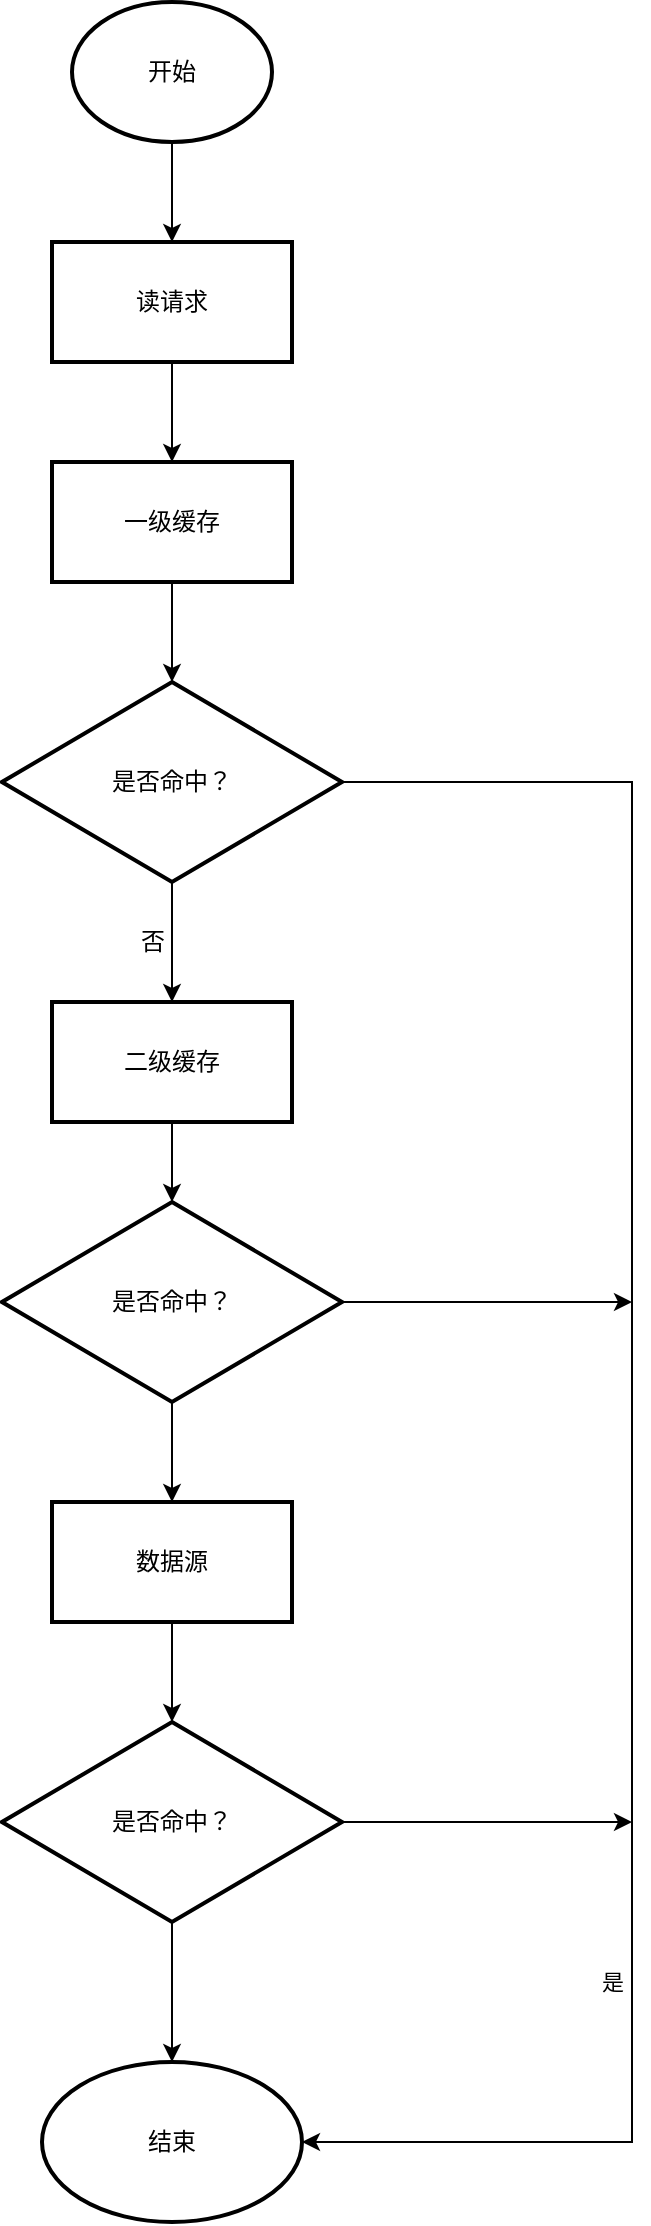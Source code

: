 <mxfile version="15.2.7" type="device"><diagram id="kgpKYQtTHZ0yAKxKKP6v" name="Page-1"><mxGraphModel dx="1086" dy="806" grid="1" gridSize="10" guides="1" tooltips="1" connect="1" arrows="1" fold="1" page="1" pageScale="1" pageWidth="850" pageHeight="1100" math="0" shadow="0"><root><mxCell id="0"/><mxCell id="1" parent="0"/><mxCell id="qXaA5ujMYyyXc4vHX85r-21" value="" style="edgeStyle=orthogonalEdgeStyle;rounded=0;orthogonalLoop=1;jettySize=auto;html=1;" edge="1" parent="1" source="qXaA5ujMYyyXc4vHX85r-19" target="qXaA5ujMYyyXc4vHX85r-20"><mxGeometry relative="1" as="geometry"/></mxCell><mxCell id="qXaA5ujMYyyXc4vHX85r-19" value="开始" style="strokeWidth=2;html=1;shape=mxgraph.flowchart.start_1;whiteSpace=wrap;" vertex="1" parent="1"><mxGeometry x="260" y="80" width="100" height="70" as="geometry"/></mxCell><mxCell id="qXaA5ujMYyyXc4vHX85r-29" style="edgeStyle=orthogonalEdgeStyle;rounded=0;orthogonalLoop=1;jettySize=auto;html=1;exitX=0.5;exitY=1;exitDx=0;exitDy=0;" edge="1" parent="1" source="qXaA5ujMYyyXc4vHX85r-20"><mxGeometry relative="1" as="geometry"><mxPoint x="310" y="310" as="targetPoint"/></mxGeometry></mxCell><mxCell id="qXaA5ujMYyyXc4vHX85r-20" value="读请求" style="whiteSpace=wrap;html=1;strokeWidth=2;" vertex="1" parent="1"><mxGeometry x="250" y="200" width="120" height="60" as="geometry"/></mxCell><mxCell id="qXaA5ujMYyyXc4vHX85r-27" value="" style="edgeStyle=orthogonalEdgeStyle;rounded=0;orthogonalLoop=1;jettySize=auto;html=1;" edge="1" parent="1" source="qXaA5ujMYyyXc4vHX85r-24" target="qXaA5ujMYyyXc4vHX85r-26"><mxGeometry relative="1" as="geometry"/></mxCell><mxCell id="qXaA5ujMYyyXc4vHX85r-45" style="edgeStyle=orthogonalEdgeStyle;rounded=0;orthogonalLoop=1;jettySize=auto;html=1;exitX=1;exitY=0.5;exitDx=0;exitDy=0;entryX=1;entryY=0.5;entryDx=0;entryDy=0;entryPerimeter=0;" edge="1" parent="1" source="qXaA5ujMYyyXc4vHX85r-24" target="qXaA5ujMYyyXc4vHX85r-43"><mxGeometry relative="1" as="geometry"><Array as="points"><mxPoint x="540" y="470"/><mxPoint x="540" y="1150"/></Array></mxGeometry></mxCell><mxCell id="qXaA5ujMYyyXc4vHX85r-46" value="是" style="edgeLabel;html=1;align=center;verticalAlign=middle;resizable=0;points=[];" vertex="1" connectable="0" parent="qXaA5ujMYyyXc4vHX85r-45"><mxGeometry x="-0.101" y="4" relative="1" as="geometry"><mxPoint x="-14" y="300" as="offset"/></mxGeometry></mxCell><mxCell id="qXaA5ujMYyyXc4vHX85r-24" value="是否命中？" style="rhombus;whiteSpace=wrap;html=1;strokeWidth=2;" vertex="1" parent="1"><mxGeometry x="225" y="420" width="170" height="100" as="geometry"/></mxCell><mxCell id="qXaA5ujMYyyXc4vHX85r-36" style="edgeStyle=orthogonalEdgeStyle;rounded=0;orthogonalLoop=1;jettySize=auto;html=1;exitX=0.5;exitY=1;exitDx=0;exitDy=0;entryX=0.5;entryY=0;entryDx=0;entryDy=0;" edge="1" parent="1" source="qXaA5ujMYyyXc4vHX85r-26" target="qXaA5ujMYyyXc4vHX85r-35"><mxGeometry relative="1" as="geometry"/></mxCell><mxCell id="qXaA5ujMYyyXc4vHX85r-26" value="二级缓存" style="whiteSpace=wrap;html=1;strokeWidth=2;" vertex="1" parent="1"><mxGeometry x="250" y="580" width="120" height="60" as="geometry"/></mxCell><mxCell id="qXaA5ujMYyyXc4vHX85r-32" value="" style="edgeStyle=orthogonalEdgeStyle;rounded=0;orthogonalLoop=1;jettySize=auto;html=1;" edge="1" parent="1" source="qXaA5ujMYyyXc4vHX85r-31" target="qXaA5ujMYyyXc4vHX85r-24"><mxGeometry relative="1" as="geometry"/></mxCell><mxCell id="qXaA5ujMYyyXc4vHX85r-31" value="一级缓存" style="whiteSpace=wrap;html=1;strokeWidth=2;" vertex="1" parent="1"><mxGeometry x="250" y="310" width="120" height="60" as="geometry"/></mxCell><mxCell id="qXaA5ujMYyyXc4vHX85r-33" value="否" style="text;html=1;align=center;verticalAlign=middle;resizable=0;points=[];autosize=1;strokeColor=none;fillColor=none;" vertex="1" parent="1"><mxGeometry x="285" y="540" width="30" height="20" as="geometry"/></mxCell><mxCell id="qXaA5ujMYyyXc4vHX85r-40" style="edgeStyle=orthogonalEdgeStyle;rounded=0;orthogonalLoop=1;jettySize=auto;html=1;exitX=0.5;exitY=1;exitDx=0;exitDy=0;entryX=0.5;entryY=0;entryDx=0;entryDy=0;" edge="1" parent="1" source="qXaA5ujMYyyXc4vHX85r-35" target="qXaA5ujMYyyXc4vHX85r-39"><mxGeometry relative="1" as="geometry"/></mxCell><mxCell id="qXaA5ujMYyyXc4vHX85r-47" style="edgeStyle=orthogonalEdgeStyle;rounded=0;orthogonalLoop=1;jettySize=auto;html=1;exitX=1;exitY=0.5;exitDx=0;exitDy=0;" edge="1" parent="1" source="qXaA5ujMYyyXc4vHX85r-35"><mxGeometry relative="1" as="geometry"><mxPoint x="540" y="730" as="targetPoint"/></mxGeometry></mxCell><mxCell id="qXaA5ujMYyyXc4vHX85r-35" value="是否命中？" style="rhombus;whiteSpace=wrap;html=1;strokeWidth=2;" vertex="1" parent="1"><mxGeometry x="225" y="680" width="170" height="100" as="geometry"/></mxCell><mxCell id="qXaA5ujMYyyXc4vHX85r-42" style="edgeStyle=orthogonalEdgeStyle;rounded=0;orthogonalLoop=1;jettySize=auto;html=1;exitX=0.5;exitY=1;exitDx=0;exitDy=0;entryX=0.5;entryY=0;entryDx=0;entryDy=0;" edge="1" parent="1" source="qXaA5ujMYyyXc4vHX85r-39" target="qXaA5ujMYyyXc4vHX85r-41"><mxGeometry relative="1" as="geometry"/></mxCell><mxCell id="qXaA5ujMYyyXc4vHX85r-39" value="数据源" style="whiteSpace=wrap;html=1;strokeWidth=2;" vertex="1" parent="1"><mxGeometry x="250" y="830" width="120" height="60" as="geometry"/></mxCell><mxCell id="qXaA5ujMYyyXc4vHX85r-44" style="edgeStyle=orthogonalEdgeStyle;rounded=0;orthogonalLoop=1;jettySize=auto;html=1;exitX=0.5;exitY=1;exitDx=0;exitDy=0;entryX=0.5;entryY=0;entryDx=0;entryDy=0;entryPerimeter=0;" edge="1" parent="1" source="qXaA5ujMYyyXc4vHX85r-41" target="qXaA5ujMYyyXc4vHX85r-43"><mxGeometry relative="1" as="geometry"/></mxCell><mxCell id="qXaA5ujMYyyXc4vHX85r-48" style="edgeStyle=orthogonalEdgeStyle;rounded=0;orthogonalLoop=1;jettySize=auto;html=1;exitX=1;exitY=0.5;exitDx=0;exitDy=0;" edge="1" parent="1" source="qXaA5ujMYyyXc4vHX85r-41"><mxGeometry relative="1" as="geometry"><mxPoint x="540" y="990" as="targetPoint"/></mxGeometry></mxCell><mxCell id="qXaA5ujMYyyXc4vHX85r-41" value="是否命中？" style="rhombus;whiteSpace=wrap;html=1;strokeWidth=2;" vertex="1" parent="1"><mxGeometry x="225" y="940" width="170" height="100" as="geometry"/></mxCell><mxCell id="qXaA5ujMYyyXc4vHX85r-43" value="结束" style="strokeWidth=2;html=1;shape=mxgraph.flowchart.start_1;whiteSpace=wrap;" vertex="1" parent="1"><mxGeometry x="245" y="1110" width="130" height="80" as="geometry"/></mxCell></root></mxGraphModel></diagram></mxfile>